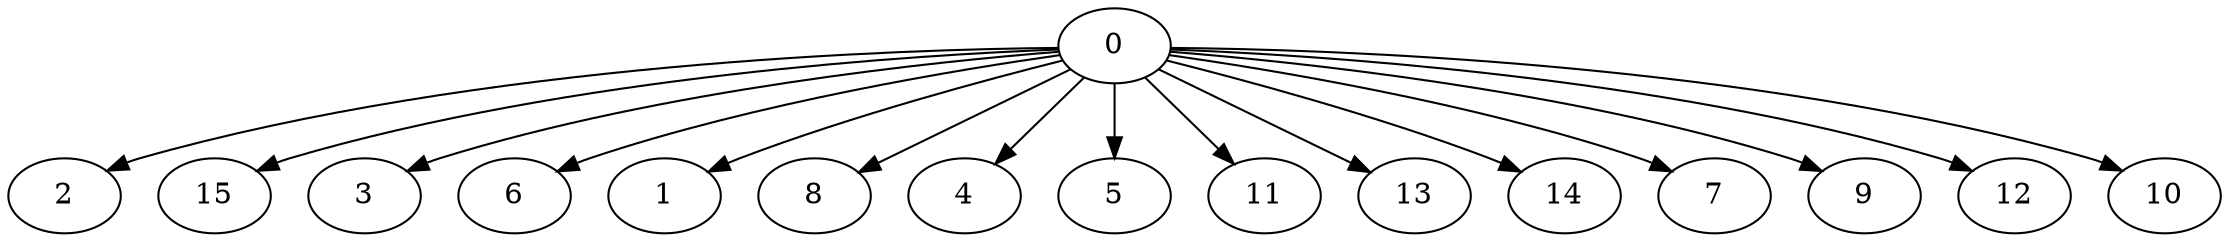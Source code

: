 digraph "Fork_Nodes_16_CCR_0.10_WeightType_Random#8" {
	graph ["Duplicate states"=0,
		GraphType=Fork,
		"Max states in OPEN"=0,
		Modes="120000ms; topo-ordered tasks, ; Pruning: task equivalence, fixed order ready list, ; F-value: ; Optimisation: best schedule length (\
SL) optimisation on equal, ",
		NumberOfTasks=16,
		"Pruned using list schedule length"=2292,
		"States removed from OPEN"=0,
		TargetSystem="Homogeneous-2",
		"Time to schedule (ms)"=246,
		"Total idle time"=25,
		"Total schedule length"=532,
		"Total sequential time"=1032,
		"Total states created"=8778
	];
	0	["Finish time"=23,
		Processor=0,
		"Start time"=0,
		Weight=23];
	2	["Finish time"=125,
		Processor=0,
		"Start time"=23,
		Weight=102];
	0 -> 2	[Weight=4];
	15	["Finish time"=227,
		Processor=0,
		"Start time"=125,
		Weight=102];
	0 -> 15	[Weight=8];
	3	["Finish time"=275,
		Processor=1,
		"Start time"=184,
		Weight=91];
	0 -> 3	[Weight=4];
	6	["Finish time"=184,
		Processor=1,
		"Start time"=93,
		Weight=91];
	0 -> 6	[Weight=3];
	1	["Finish time"=306,
		Processor=0,
		"Start time"=227,
		Weight=79];
	0 -> 1	[Weight=9];
	8	["Finish time"=411,
		Processor=1,
		"Start time"=332,
		Weight=79];
	0 -> 8	[Weight=5];
	4	["Finish time"=374,
		Processor=0,
		"Start time"=306,
		Weight=68];
	0 -> 4	[Weight=10];
	5	["Finish time"=93,
		Processor=1,
		"Start time"=25,
		Weight=68];
	0 -> 5	[Weight=2];
	11	["Finish time"=442,
		Processor=0,
		"Start time"=374,
		Weight=68];
	0 -> 11	[Weight=10];
	13	["Finish time"=332,
		Processor=1,
		"Start time"=275,
		Weight=57];
	0 -> 13	[Weight=4];
	14	["Finish time"=491,
		Processor=1,
		"Start time"=434,
		Weight=57];
	0 -> 14	[Weight=9];
	7	["Finish time"=487,
		Processor=0,
		"Start time"=442,
		Weight=45];
	0 -> 7	[Weight=10];
	9	["Finish time"=532,
		Processor=0,
		"Start time"=487,
		Weight=45];
	0 -> 9	[Weight=10];
	12	["Finish time"=525,
		Processor=1,
		"Start time"=491,
		Weight=34];
	0 -> 12	[Weight=10];
	10	["Finish time"=434,
		Processor=1,
		"Start time"=411,
		Weight=23];
	0 -> 10	[Weight=5];
}
